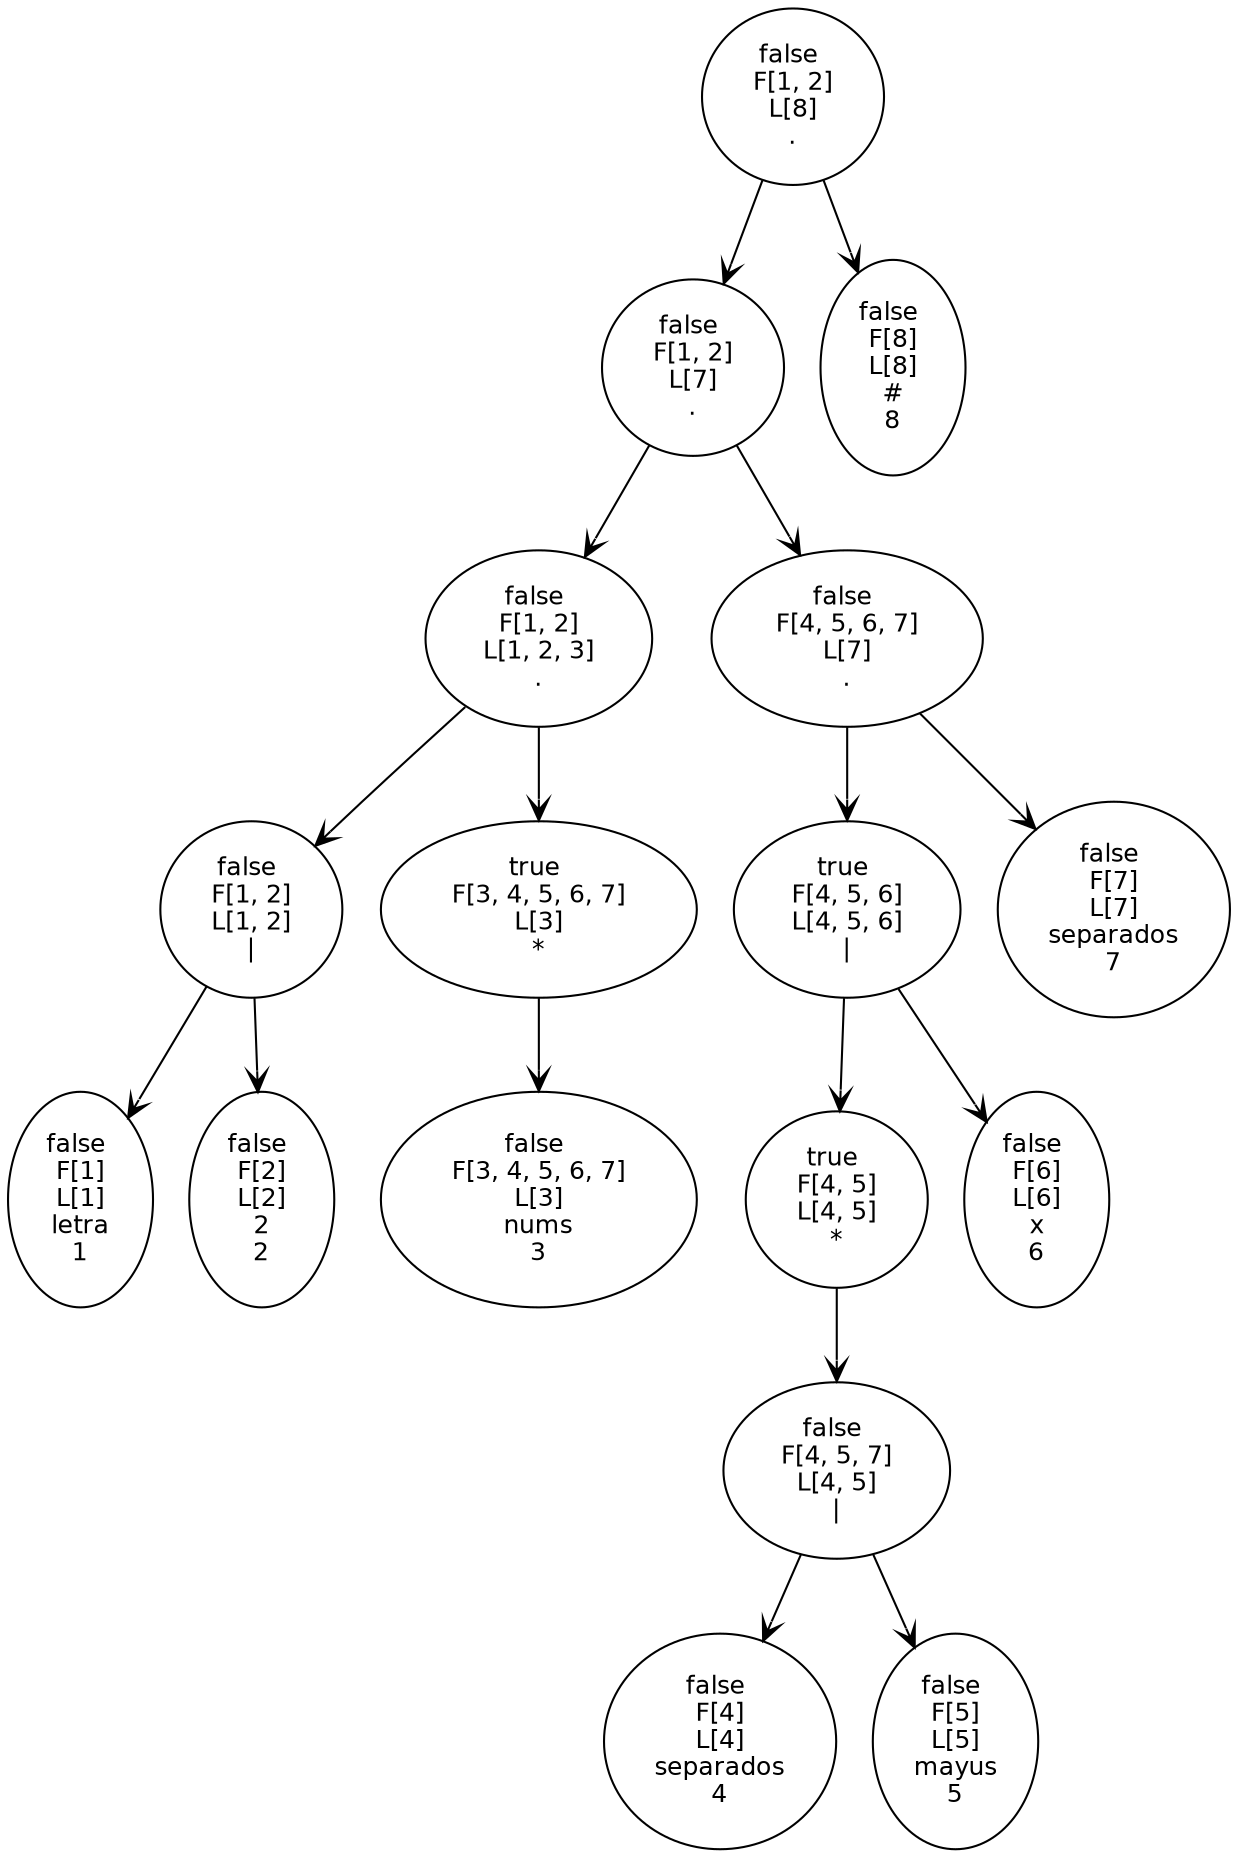 digraph syntax_tree {
node [fontname=Helvetica, fontsize=12];
edge [arrowhead=vee, arrowtail=none];
node0 [label="false \n F[1, 2] \n L[8] \n . "];
node0 -> node1;
node1 [label="false \n F[1, 2] \n L[7] \n . "];
node1 -> node2;
node2 [label="false \n F[1, 2] \n L[1, 2, 3] \n . "];
node2 -> node3;
node3 [label="false \n F[1, 2] \n L[1, 2] \n | "];
node3 -> node4;
node4 [label="false \n F[1] \n L[1] \nletra\n 1 "];
node3 -> node6;
node6 [label="false \n F[2] \n L[2] \n2\n 2 "];
node2 -> node9;
node9 [label="true \n F[3, 4, 5, 6, 7] \n L[3] \n * "];
node9 -> node10;
node10 [label="false \n F[3, 4, 5, 6, 7] \n L[3] \nnums\n 3 "];
node1 -> node14;
node14 [label="false \n F[4, 5, 6, 7] \n L[7] \n . "];
node14 -> node15;
node15 [label="true \n F[4, 5, 6] \n L[4, 5, 6] \n | "];
node15 -> node16;
node16 [label="true \n F[4, 5] \n L[4, 5] \n * "];
node16 -> node17;
node17 [label="false \n F[4, 5, 7] \n L[4, 5] \n | "];
node17 -> node18;
node18 [label="false \n F[4] \n L[4] \nseparados\n 4 "];
node17 -> node20;
node20 [label="false \n F[5] \n L[5] \nmayus\n 5 "];
node15 -> node24;
node24 [label="false \n F[6] \n L[6] \nx\n 6 "];
node14 -> node27;
node27 [label="false \n F[7] \n L[7] \nseparados\n 7 "];
node0 -> node31;
node31 [label="false \n F[8] \n L[8] \n#\n 8 "];
}